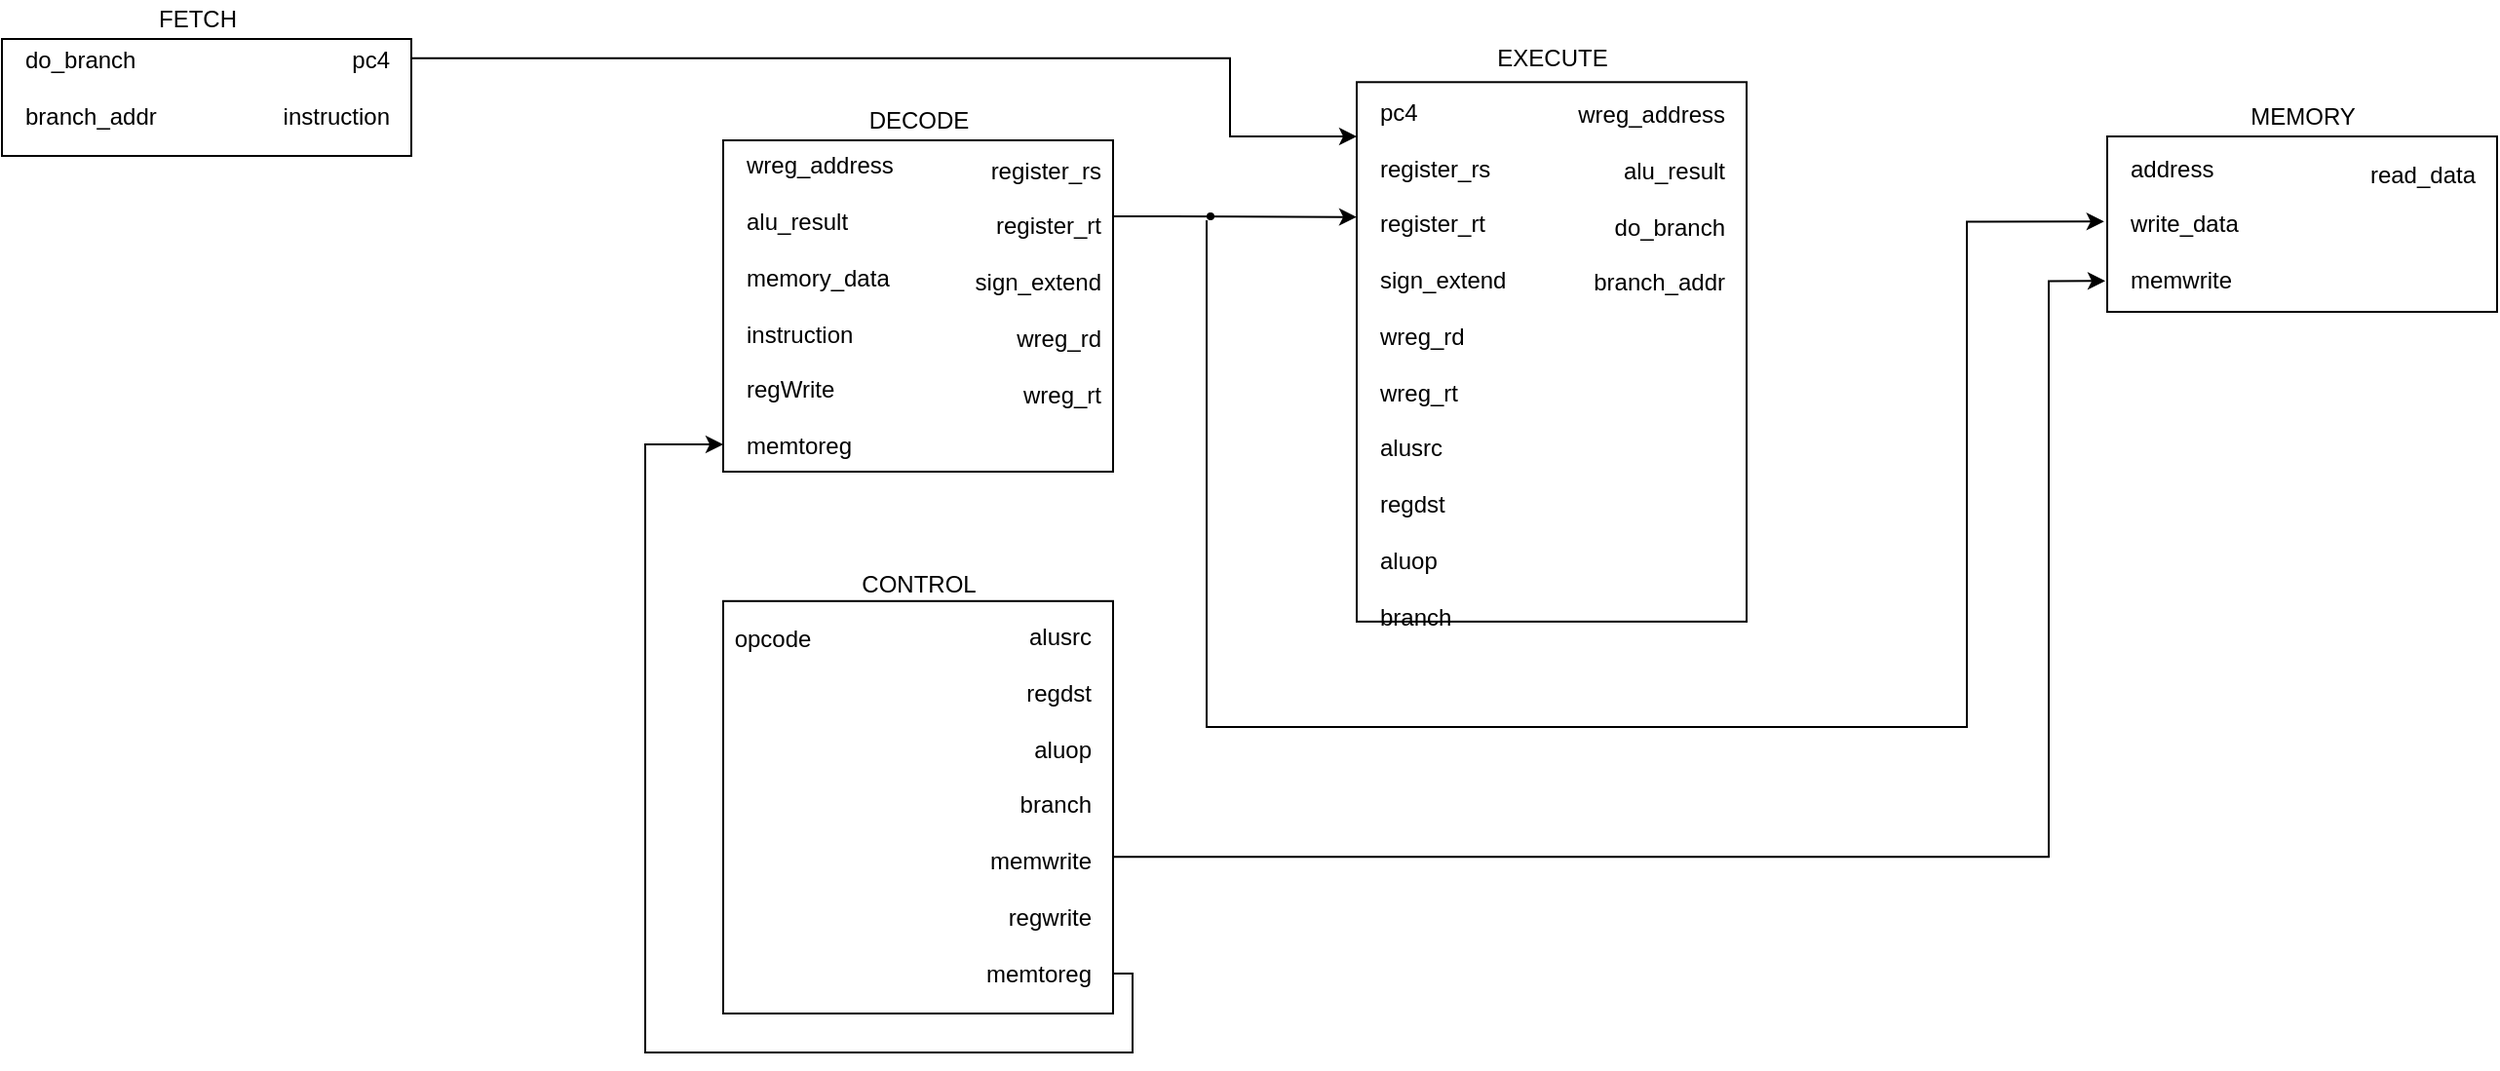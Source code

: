<mxfile version="13.0.3" type="device"><diagram id="3d4snbtyq9AUK0K_fXpy" name="Page-1"><mxGraphModel dx="1351" dy="857" grid="1" gridSize="10" guides="1" tooltips="1" connect="1" arrows="1" fold="1" page="1" pageScale="1" pageWidth="850" pageHeight="1100" math="0" shadow="0"><root><mxCell id="0"/><mxCell id="1" parent="0"/><mxCell id="Y0-bFfMm0FmvywN5Owsl-7" value="" style="group" parent="1" vertex="1" connectable="0"><mxGeometry x="880" y="312" width="200" height="250" as="geometry"/></mxCell><mxCell id="Y0-bFfMm0FmvywN5Owsl-1" value="" style="rounded=0;whiteSpace=wrap;html=1;" parent="Y0-bFfMm0FmvywN5Owsl-7" vertex="1"><mxGeometry y="20" width="200" height="170" as="geometry"/></mxCell><mxCell id="Y0-bFfMm0FmvywN5Owsl-4" value="&lt;div&gt;&lt;span&gt;wreg_address&lt;/span&gt;&lt;/div&gt;&lt;div&gt;&lt;br&gt;&lt;/div&gt;&lt;div&gt;alu_result&lt;/div&gt;&lt;div&gt;&lt;br&gt;&lt;/div&gt;&lt;div&gt;memory_data&lt;br&gt;&lt;/div&gt;&lt;div&gt;&lt;br&gt;&lt;/div&gt;&lt;div&gt;instruction&lt;br&gt;&lt;/div&gt;&lt;div&gt;&lt;br&gt;&lt;/div&gt;&lt;div&gt;regWrite&lt;/div&gt;&lt;div&gt;&lt;br&gt;&lt;/div&gt;&lt;div&gt;memtoreg&lt;/div&gt;" style="text;html=1;align=left;verticalAlign=middle;resizable=0;points=[];autosize=1;" parent="Y0-bFfMm0FmvywN5Owsl-7" vertex="1"><mxGeometry x="10" y="25" width="90" height="160" as="geometry"/></mxCell><mxCell id="Y0-bFfMm0FmvywN5Owsl-5" value="&lt;div&gt;register_rs&lt;/div&gt;&lt;div&gt;&lt;br&gt;&lt;/div&gt;&lt;div&gt;register_rt&lt;/div&gt;&lt;div&gt;&lt;br&gt;&lt;/div&gt;&lt;div&gt;sign_extend&lt;/div&gt;&lt;div&gt;&lt;br&gt;&lt;/div&gt;&lt;div&gt;wreg_rd&lt;/div&gt;&lt;div&gt;&lt;br&gt;&lt;/div&gt;&lt;div&gt;wreg_rt&lt;/div&gt;&lt;div&gt;&lt;br&gt;&lt;/div&gt;" style="text;html=1;align=right;verticalAlign=middle;resizable=0;points=[];autosize=1;" parent="Y0-bFfMm0FmvywN5Owsl-7" vertex="1"><mxGeometry x="115" y="25" width="80" height="150" as="geometry"/></mxCell><mxCell id="Y0-bFfMm0FmvywN5Owsl-6" value="DECODE" style="text;html=1;align=center;verticalAlign=middle;resizable=0;points=[];autosize=1;" parent="Y0-bFfMm0FmvywN5Owsl-7" vertex="1"><mxGeometry x="65" width="70" height="20" as="geometry"/></mxCell><mxCell id="Y0-bFfMm0FmvywN5Owsl-12" value="" style="group" parent="1" vertex="1" connectable="0"><mxGeometry x="1205" y="280" width="200" height="310" as="geometry"/></mxCell><mxCell id="Y0-bFfMm0FmvywN5Owsl-8" value="" style="rounded=0;whiteSpace=wrap;html=1;" parent="Y0-bFfMm0FmvywN5Owsl-12" vertex="1"><mxGeometry y="22.143" width="200" height="276.786" as="geometry"/></mxCell><mxCell id="Y0-bFfMm0FmvywN5Owsl-9" value="&lt;div&gt;pc4&lt;/div&gt;&lt;div&gt;&lt;br&gt;&lt;/div&gt;&lt;div&gt;register_rs&lt;/div&gt;&lt;div&gt;&lt;br&gt;&lt;/div&gt;&lt;div&gt;register_rt&lt;/div&gt;&lt;div&gt;&lt;br&gt;&lt;/div&gt;&lt;div&gt;sign_extend&lt;/div&gt;&lt;div&gt;&lt;br&gt;&lt;/div&gt;&lt;div&gt;&lt;div&gt;wreg_rd&lt;/div&gt;&lt;div&gt;&lt;br&gt;&lt;/div&gt;&lt;div&gt;wreg_rt&lt;/div&gt;&lt;div&gt;&lt;br&gt;&lt;/div&gt;&lt;/div&gt;&lt;div&gt;alusrc&lt;/div&gt;&lt;div&gt;&lt;br&gt;&lt;/div&gt;&lt;div&gt;regdst&lt;/div&gt;&lt;div&gt;&lt;br&gt;&lt;/div&gt;&lt;div&gt;aluop&lt;br&gt;&lt;/div&gt;&lt;div&gt;&lt;br&gt;&lt;/div&gt;&lt;div&gt;branch&lt;/div&gt;" style="text;html=1;align=left;verticalAlign=middle;resizable=0;points=[];autosize=1;" parent="Y0-bFfMm0FmvywN5Owsl-12" vertex="1"><mxGeometry x="10" y="32.214" width="80" height="270" as="geometry"/></mxCell><mxCell id="Y0-bFfMm0FmvywN5Owsl-10" value="&lt;div&gt;&lt;span&gt;wreg_address&lt;/span&gt;&lt;br&gt;&lt;/div&gt;&lt;div&gt;&lt;br&gt;&lt;/div&gt;&lt;div&gt;alu_result&lt;br&gt;&lt;/div&gt;&lt;div&gt;&lt;br&gt;&lt;/div&gt;&lt;div&gt;&lt;div&gt;do_branch&lt;/div&gt;&lt;div&gt;&lt;br&gt;&lt;/div&gt;&lt;div&gt;branch_addr&lt;/div&gt;&lt;/div&gt;" style="text;html=1;align=right;verticalAlign=middle;resizable=0;points=[];autosize=1;" parent="Y0-bFfMm0FmvywN5Owsl-12" vertex="1"><mxGeometry x="100" y="32.143" width="90" height="100" as="geometry"/></mxCell><mxCell id="Y0-bFfMm0FmvywN5Owsl-11" value="EXECUTE" style="text;html=1;align=center;verticalAlign=middle;resizable=0;points=[];autosize=1;" parent="Y0-bFfMm0FmvywN5Owsl-12" vertex="1"><mxGeometry x="65" width="70" height="20" as="geometry"/></mxCell><mxCell id="Y0-bFfMm0FmvywN5Owsl-18" value="" style="group" parent="1" vertex="1" connectable="0"><mxGeometry x="880" y="550" width="200" height="230" as="geometry"/></mxCell><mxCell id="Y0-bFfMm0FmvywN5Owsl-15" value="" style="rounded=0;whiteSpace=wrap;html=1;" parent="Y0-bFfMm0FmvywN5Owsl-18" vertex="1"><mxGeometry y="18.4" width="200" height="211.6" as="geometry"/></mxCell><mxCell id="Y0-bFfMm0FmvywN5Owsl-13" value="&lt;div&gt;&lt;div&gt;alusrc&lt;br&gt;&lt;/div&gt;&lt;div&gt;&lt;br&gt;&lt;/div&gt;&lt;div&gt;regdst&lt;br&gt;&lt;/div&gt;&lt;div&gt;&lt;br&gt;&lt;/div&gt;&lt;div&gt;aluop&lt;/div&gt;&lt;/div&gt;&lt;div&gt;&lt;br&gt;&lt;/div&gt;&lt;div&gt;branch&lt;br&gt;&lt;/div&gt;&lt;div&gt;&lt;br&gt;&lt;/div&gt;&lt;div&gt;memwrite&lt;br&gt;&lt;/div&gt;&lt;div&gt;&lt;br&gt;&lt;/div&gt;&lt;div&gt;regwrite&lt;/div&gt;&lt;div&gt;&lt;br&gt;&lt;/div&gt;&lt;div&gt;memtoreg&lt;br&gt;&lt;/div&gt;" style="text;html=1;align=right;verticalAlign=middle;resizable=0;points=[];autosize=1;" parent="Y0-bFfMm0FmvywN5Owsl-18" vertex="1"><mxGeometry x="120" y="27.6" width="70" height="190" as="geometry"/></mxCell><mxCell id="Y0-bFfMm0FmvywN5Owsl-16" value="opcode" style="text;html=1;align=center;verticalAlign=middle;resizable=0;points=[];autosize=1;" parent="Y0-bFfMm0FmvywN5Owsl-18" vertex="1"><mxGeometry y="27.6" width="50" height="20" as="geometry"/></mxCell><mxCell id="Y0-bFfMm0FmvywN5Owsl-17" value="CONTROL" style="text;html=1;align=center;verticalAlign=middle;resizable=0;points=[];autosize=1;" parent="Y0-bFfMm0FmvywN5Owsl-18" vertex="1"><mxGeometry x="65" width="70" height="20" as="geometry"/></mxCell><mxCell id="Y0-bFfMm0FmvywN5Owsl-23" value="" style="group" parent="1" vertex="1" connectable="0"><mxGeometry x="510" y="260" width="210" height="80" as="geometry"/></mxCell><mxCell id="Y0-bFfMm0FmvywN5Owsl-21" value="" style="rounded=0;whiteSpace=wrap;html=1;" parent="Y0-bFfMm0FmvywN5Owsl-23" vertex="1"><mxGeometry y="20" width="210" height="60" as="geometry"/></mxCell><mxCell id="Y0-bFfMm0FmvywN5Owsl-19" value="do_branch&lt;br&gt;&lt;br&gt;branch_addr" style="text;html=1;align=left;verticalAlign=middle;resizable=0;points=[];autosize=1;" parent="Y0-bFfMm0FmvywN5Owsl-23" vertex="1"><mxGeometry x="10" y="20" width="80" height="50" as="geometry"/></mxCell><mxCell id="Y0-bFfMm0FmvywN5Owsl-20" value="pc4&lt;br&gt;&lt;br&gt;instruction" style="text;html=1;align=right;verticalAlign=middle;resizable=0;points=[];autosize=1;" parent="Y0-bFfMm0FmvywN5Owsl-23" vertex="1"><mxGeometry x="130" y="20" width="70" height="50" as="geometry"/></mxCell><mxCell id="Y0-bFfMm0FmvywN5Owsl-22" value="FETCH" style="text;html=1;align=center;verticalAlign=middle;resizable=0;points=[];autosize=1;" parent="Y0-bFfMm0FmvywN5Owsl-23" vertex="1"><mxGeometry x="70" width="60" height="20" as="geometry"/></mxCell><mxCell id="Y0-bFfMm0FmvywN5Owsl-29" value="" style="group" parent="1" vertex="1" connectable="0"><mxGeometry x="1590" y="310" width="200" height="110" as="geometry"/></mxCell><mxCell id="Y0-bFfMm0FmvywN5Owsl-25" value="" style="rounded=0;whiteSpace=wrap;html=1;" parent="Y0-bFfMm0FmvywN5Owsl-29" vertex="1"><mxGeometry y="20" width="200" height="90" as="geometry"/></mxCell><mxCell id="Y0-bFfMm0FmvywN5Owsl-26" value="address&lt;br&gt;&lt;br&gt;write_data&lt;br&gt;&lt;br&gt;memwrite" style="text;html=1;align=left;verticalAlign=middle;resizable=0;points=[];autosize=1;" parent="Y0-bFfMm0FmvywN5Owsl-29" vertex="1"><mxGeometry x="10" y="25" width="70" height="80" as="geometry"/></mxCell><mxCell id="Y0-bFfMm0FmvywN5Owsl-27" value="read_data" style="text;html=1;align=right;verticalAlign=middle;resizable=0;points=[];autosize=1;" parent="Y0-bFfMm0FmvywN5Owsl-29" vertex="1"><mxGeometry x="120" y="30" width="70" height="20" as="geometry"/></mxCell><mxCell id="Y0-bFfMm0FmvywN5Owsl-28" value="MEMORY" style="text;html=1;align=center;verticalAlign=middle;resizable=0;points=[];autosize=1;" parent="Y0-bFfMm0FmvywN5Owsl-29" vertex="1"><mxGeometry x="65" width="70" height="20" as="geometry"/></mxCell><mxCell id="Y0-bFfMm0FmvywN5Owsl-32" value="" style="endArrow=classic;html=1;exitX=1;exitY=0.25;exitDx=0;exitDy=0;entryX=0;entryY=0.25;entryDx=0;entryDy=0;edgeStyle=orthogonalEdgeStyle;rounded=0;" parent="1" source="Y0-bFfMm0FmvywN5Owsl-1" target="Y0-bFfMm0FmvywN5Owsl-8" edge="1"><mxGeometry width="50" height="50" relative="1" as="geometry"><mxPoint x="1110" y="500" as="sourcePoint"/><mxPoint x="1160" y="450" as="targetPoint"/><Array as="points"><mxPoint x="1080" y="371"/><mxPoint x="1110" y="371"/></Array></mxGeometry></mxCell><mxCell id="Y0-bFfMm0FmvywN5Owsl-39" value="" style="endArrow=classic;html=1;exitX=0.999;exitY=0.62;exitDx=0;exitDy=0;entryX=-0.005;entryY=0.824;entryDx=0;entryDy=0;edgeStyle=orthogonalEdgeStyle;rounded=0;jumpStyle=arc;entryPerimeter=0;exitPerimeter=0;" parent="1" source="Y0-bFfMm0FmvywN5Owsl-15" target="Y0-bFfMm0FmvywN5Owsl-25" edge="1"><mxGeometry width="50" height="50" relative="1" as="geometry"><mxPoint x="1410" y="830" as="sourcePoint"/><mxPoint x="1460" y="780" as="targetPoint"/><Array as="points"><mxPoint x="1560" y="700"/><mxPoint x="1560" y="404"/></Array></mxGeometry></mxCell><mxCell id="Y0-bFfMm0FmvywN5Owsl-41" value="" style="endArrow=classic;html=1;exitX=1;exitY=0.165;exitDx=0;exitDy=0;exitPerimeter=0;edgeStyle=orthogonalEdgeStyle;rounded=0;" parent="1" source="Y0-bFfMm0FmvywN5Owsl-21" edge="1"><mxGeometry width="50" height="50" relative="1" as="geometry"><mxPoint x="720" y="300" as="sourcePoint"/><mxPoint x="1205" y="330" as="targetPoint"/><Array as="points"><mxPoint x="1140" y="290"/><mxPoint x="1140" y="330"/></Array></mxGeometry></mxCell><mxCell id="Y0-bFfMm0FmvywN5Owsl-44" value="" style="endArrow=classic;html=1;strokeColor=#000000;exitX=1.001;exitY=0.903;exitDx=0;exitDy=0;exitPerimeter=0;entryX=0;entryY=0.92;entryDx=0;entryDy=0;edgeStyle=orthogonalEdgeStyle;rounded=0;jumpStyle=arc;entryPerimeter=0;" parent="1" source="Y0-bFfMm0FmvywN5Owsl-15" target="Y0-bFfMm0FmvywN5Owsl-1" edge="1"><mxGeometry width="50" height="50" relative="1" as="geometry"><mxPoint x="1090" y="760" as="sourcePoint"/><mxPoint x="850" y="500" as="targetPoint"/><Array as="points"><mxPoint x="1090" y="760"/><mxPoint x="1090" y="800"/><mxPoint x="840" y="800"/><mxPoint x="840" y="488"/><mxPoint x="880" y="488"/></Array></mxGeometry></mxCell><mxCell id="Y0-bFfMm0FmvywN5Owsl-59" value="" style="shape=ellipse;fillColor=#000000;strokeColor=none;html=1" parent="1" vertex="1"><mxGeometry x="1128" y="369" width="4" height="4" as="geometry"/></mxCell><mxCell id="DnccDK_xWzw3elKfWt5n-1" value="" style="endArrow=classic;html=1;strokeColor=#000000;entryX=0.002;entryY=0.452;entryDx=0;entryDy=0;entryPerimeter=0;edgeStyle=orthogonalEdgeStyle;jumpStyle=gap;rounded=0;" parent="1" edge="1"><mxGeometry width="50" height="50" relative="1" as="geometry"><mxPoint x="1128" y="373" as="sourcePoint"/><mxPoint x="1588.4" y="373.68" as="targetPoint"/><Array as="points"><mxPoint x="1128" y="633"/><mxPoint x="1518" y="633"/><mxPoint x="1518" y="374"/></Array></mxGeometry></mxCell></root></mxGraphModel></diagram></mxfile>